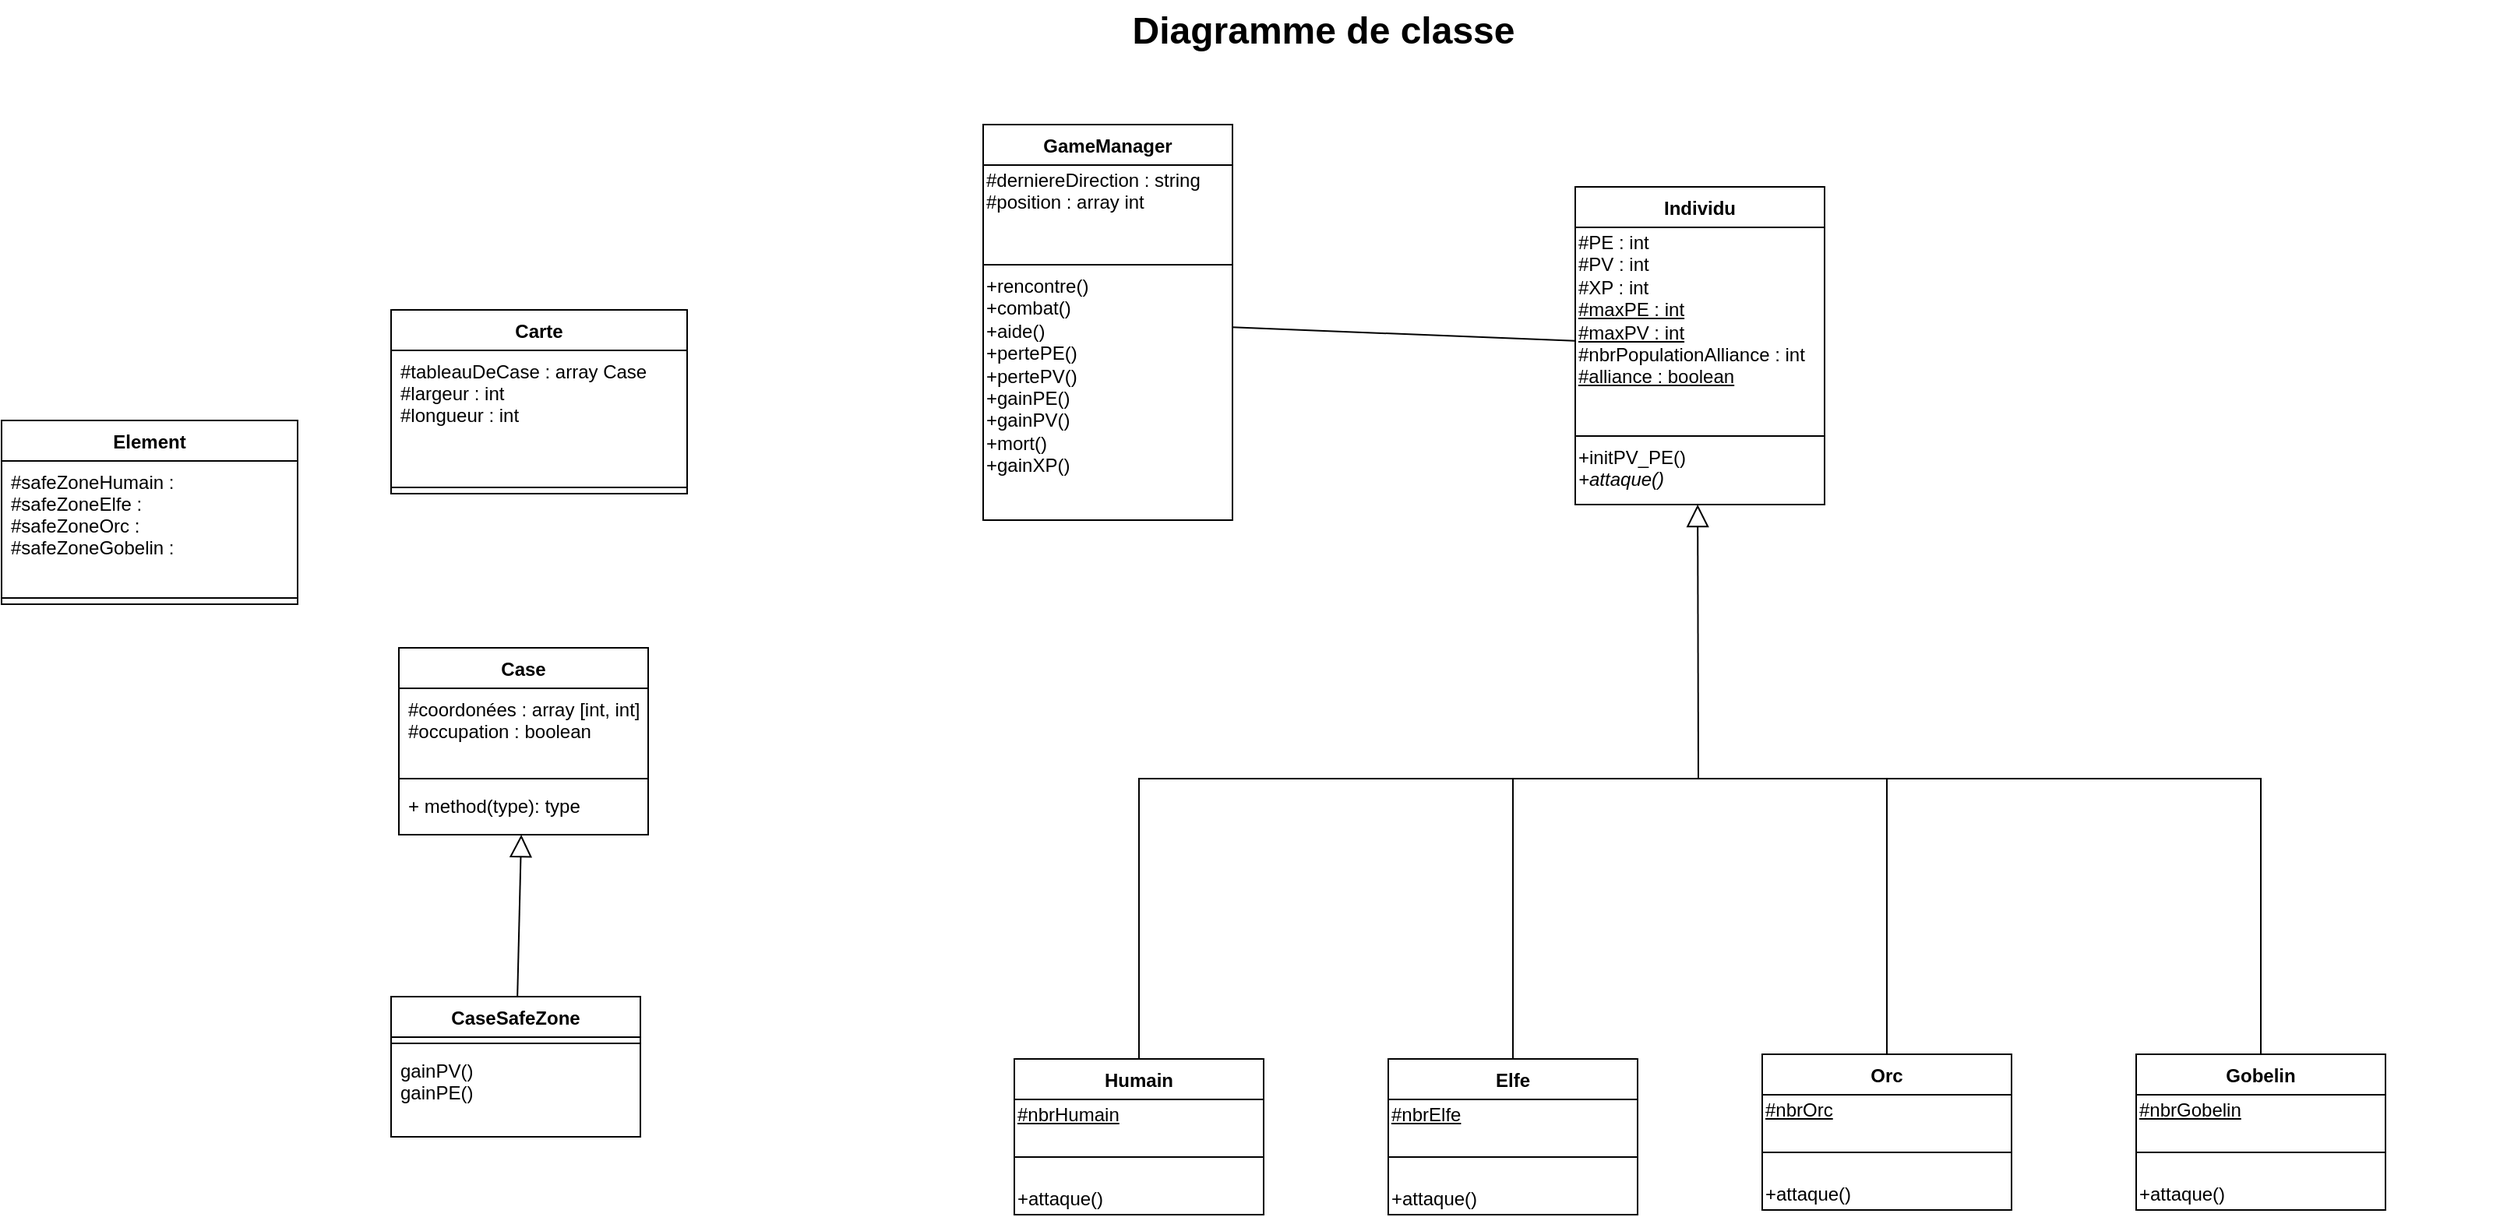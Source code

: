 <mxfile version="12.1.3" type="device" pages="1"><diagram name="Page-1" id="929967ad-93f9-6ef4-fab6-5d389245f69c"><mxGraphModel dx="1463" dy="770" grid="1" gridSize="10" guides="1" tooltips="1" connect="1" arrows="1" fold="1" page="1" pageScale="1.5" pageWidth="1169" pageHeight="826" background="none" math="0" shadow="0"><root><mxCell id="0" style=";html=1;"/><mxCell id="1" style=";html=1;" parent="0"/><mxCell id="1672d66443f91eb5-23" value="Diagramme de classe" style="text;strokeColor=none;fillColor=none;html=1;fontSize=24;fontStyle=1;verticalAlign=middle;align=center;" parent="1" vertex="1"><mxGeometry x="162.5" width="1510" height="40" as="geometry"/></mxCell><mxCell id="Tk8f5tvw-eM4Rj0d3qe4-3" value="Individu" style="swimlane;fontStyle=1;align=center;verticalAlign=top;childLayout=stackLayout;horizontal=1;startSize=26;horizontalStack=0;resizeParent=1;resizeParentMax=0;resizeLast=0;collapsible=1;marginBottom=0;" parent="1" vertex="1"><mxGeometry x="1080" y="120" width="160" height="204" as="geometry"><mxRectangle x="1240" y="92" width="70" height="26" as="alternateBounds"/></mxGeometry></mxCell><mxCell id="zcewr-w9DuODf0FqHXMF-15" value="#PE : int&lt;br&gt;#PV : int&lt;br&gt;#XP : int&lt;br&gt;&lt;u&gt;#maxPE : int&lt;/u&gt;&lt;br&gt;&lt;u&gt;#maxPV : int&lt;/u&gt;&lt;br&gt;#nbrPopulationAlliance : int&lt;br&gt;&lt;u&gt;#alliance : boolean&lt;/u&gt;&lt;div&gt;&lt;br&gt;&lt;/div&gt;&lt;div&gt;&lt;br&gt;&lt;/div&gt;" style="text;html=1;resizable=0;points=[];autosize=1;align=left;verticalAlign=top;spacingTop=-4;" vertex="1" parent="Tk8f5tvw-eM4Rj0d3qe4-3"><mxGeometry y="26" width="160" height="130" as="geometry"/></mxCell><mxCell id="Tk8f5tvw-eM4Rj0d3qe4-5" value="" style="line;strokeWidth=1;fillColor=none;align=left;verticalAlign=middle;spacingTop=-1;spacingLeft=3;spacingRight=3;rotatable=0;labelPosition=right;points=[];portConstraint=eastwest;" parent="Tk8f5tvw-eM4Rj0d3qe4-3" vertex="1"><mxGeometry y="156" width="160" height="8" as="geometry"/></mxCell><mxCell id="zcewr-w9DuODf0FqHXMF-8" value="+initPV_PE()&lt;div&gt;&lt;i&gt;+attaque()&lt;/i&gt;&lt;/div&gt;&lt;div&gt;&lt;i&gt;&lt;/i&gt;&lt;br&gt;&lt;/div&gt;" style="text;html=1;resizable=0;points=[];autosize=1;align=left;verticalAlign=top;spacingTop=-4;" vertex="1" parent="Tk8f5tvw-eM4Rj0d3qe4-3"><mxGeometry y="164" width="160" height="40" as="geometry"/></mxCell><mxCell id="Tk8f5tvw-eM4Rj0d3qe4-35" value="" style="edgeStyle=elbowEdgeStyle;html=1;elbow=vertical;verticalAlign=bottom;endArrow=none;rounded=0;entryX=0.5;entryY=0;entryDx=0;entryDy=0;" parent="1" target="Tk8f5tvw-eM4Rj0d3qe4-50" edge="1"><mxGeometry x="1" relative="1" as="geometry"><mxPoint x="990" y="601" as="targetPoint"/><mxPoint x="1040" y="500" as="sourcePoint"/><Array as="points"/></mxGeometry></mxCell><mxCell id="Tk8f5tvw-eM4Rj0d3qe4-36" value="" style="edgeStyle=elbowEdgeStyle;html=1;elbow=vertical;verticalAlign=bottom;endArrow=none;rounded=0;entryX=0.5;entryY=0;entryDx=0;entryDy=0;" parent="1" target="Tk8f5tvw-eM4Rj0d3qe4-46" edge="1"><mxGeometry x="1" relative="1" as="geometry"><mxPoint x="850" y="601" as="targetPoint"/><mxPoint x="1160" y="500" as="sourcePoint"/><Array as="points"><mxPoint x="920" y="500"/><mxPoint x="860" y="500"/><mxPoint x="860" y="500"/><mxPoint x="860" y="360"/></Array></mxGeometry></mxCell><mxCell id="Tk8f5tvw-eM4Rj0d3qe4-43" value="" style="edgeStyle=elbowEdgeStyle;html=1;elbow=vertical;verticalAlign=bottom;endArrow=none;rounded=0;entryX=0.5;entryY=0;entryDx=0;entryDy=0;" parent="1" edge="1" target="Tk8f5tvw-eM4Rj0d3qe4-58"><mxGeometry x="1" relative="1" as="geometry"><mxPoint x="1532.5" y="594.5" as="targetPoint"/><mxPoint x="1160" y="500" as="sourcePoint"/><Array as="points"><mxPoint x="1340" y="500"/></Array></mxGeometry></mxCell><mxCell id="Tk8f5tvw-eM4Rj0d3qe4-44" value="" style="edgeStyle=elbowEdgeStyle;html=1;elbow=vertical;verticalAlign=bottom;endArrow=none;rounded=0;entryX=0.5;entryY=0;entryDx=0;entryDy=0;" parent="1" target="Tk8f5tvw-eM4Rj0d3qe4-54" edge="1"><mxGeometry x="1" relative="1" as="geometry"><mxPoint x="1330" y="604.5" as="targetPoint"/><mxPoint x="1280" y="500" as="sourcePoint"/><Array as="points"/></mxGeometry></mxCell><mxCell id="Tk8f5tvw-eM4Rj0d3qe4-46" value="Humain" style="swimlane;fontStyle=1;align=center;verticalAlign=top;childLayout=stackLayout;horizontal=1;startSize=26;horizontalStack=0;resizeParent=1;resizeParentMax=0;resizeLast=0;collapsible=1;marginBottom=0;" parent="1" vertex="1"><mxGeometry x="720" y="680" width="160" height="100" as="geometry"/></mxCell><mxCell id="zcewr-w9DuODf0FqHXMF-27" value="&lt;div&gt;&lt;u&gt;#nbrHumain&lt;/u&gt;&lt;/div&gt;" style="text;html=1;resizable=0;points=[];autosize=1;align=left;verticalAlign=top;spacingTop=-4;" vertex="1" parent="Tk8f5tvw-eM4Rj0d3qe4-46"><mxGeometry y="26" width="160" height="20" as="geometry"/></mxCell><mxCell id="Tk8f5tvw-eM4Rj0d3qe4-48" value="" style="line;strokeWidth=1;fillColor=none;align=left;verticalAlign=middle;spacingTop=-1;spacingLeft=3;spacingRight=3;rotatable=0;labelPosition=right;points=[];portConstraint=eastwest;" parent="Tk8f5tvw-eM4Rj0d3qe4-46" vertex="1"><mxGeometry y="46" width="160" height="34" as="geometry"/></mxCell><mxCell id="zcewr-w9DuODf0FqHXMF-4" value="+attaque()" style="text;html=1;resizable=0;points=[];autosize=1;align=left;verticalAlign=top;spacingTop=-4;" vertex="1" parent="Tk8f5tvw-eM4Rj0d3qe4-46"><mxGeometry y="80" width="160" height="20" as="geometry"/></mxCell><mxCell id="Tk8f5tvw-eM4Rj0d3qe4-50" value="Elfe" style="swimlane;fontStyle=1;align=center;verticalAlign=top;childLayout=stackLayout;horizontal=1;startSize=26;horizontalStack=0;resizeParent=1;resizeParentMax=0;resizeLast=0;collapsible=1;marginBottom=0;" parent="1" vertex="1"><mxGeometry x="960" y="680" width="160" height="100" as="geometry"/></mxCell><mxCell id="zcewr-w9DuODf0FqHXMF-29" value="&lt;u&gt;#nbrElfe&lt;/u&gt;" style="text;html=1;resizable=0;points=[];autosize=1;align=left;verticalAlign=top;spacingTop=-4;" vertex="1" parent="Tk8f5tvw-eM4Rj0d3qe4-50"><mxGeometry y="26" width="160" height="20" as="geometry"/></mxCell><mxCell id="Tk8f5tvw-eM4Rj0d3qe4-52" value="" style="line;strokeWidth=1;fillColor=none;align=left;verticalAlign=middle;spacingTop=-1;spacingLeft=3;spacingRight=3;rotatable=0;labelPosition=right;points=[];portConstraint=eastwest;" parent="Tk8f5tvw-eM4Rj0d3qe4-50" vertex="1"><mxGeometry y="46" width="160" height="34" as="geometry"/></mxCell><mxCell id="zcewr-w9DuODf0FqHXMF-5" value="+attaque()" style="text;html=1;resizable=0;points=[];autosize=1;align=left;verticalAlign=top;spacingTop=-4;" vertex="1" parent="Tk8f5tvw-eM4Rj0d3qe4-50"><mxGeometry y="80" width="160" height="20" as="geometry"/></mxCell><mxCell id="Tk8f5tvw-eM4Rj0d3qe4-54" value="Orc" style="swimlane;fontStyle=1;align=center;verticalAlign=top;childLayout=stackLayout;horizontal=1;startSize=26;horizontalStack=0;resizeParent=1;resizeParentMax=0;resizeLast=0;collapsible=1;marginBottom=0;" parent="1" vertex="1"><mxGeometry x="1200" y="677" width="160" height="100" as="geometry"/></mxCell><mxCell id="zcewr-w9DuODf0FqHXMF-30" value="&lt;u&gt;#nbrOrc&lt;/u&gt;" style="text;html=1;resizable=0;points=[];autosize=1;align=left;verticalAlign=top;spacingTop=-4;" vertex="1" parent="Tk8f5tvw-eM4Rj0d3qe4-54"><mxGeometry y="26" width="160" height="20" as="geometry"/></mxCell><mxCell id="Tk8f5tvw-eM4Rj0d3qe4-56" value="" style="line;strokeWidth=1;fillColor=none;align=left;verticalAlign=middle;spacingTop=-1;spacingLeft=3;spacingRight=3;rotatable=0;labelPosition=right;points=[];portConstraint=eastwest;" parent="Tk8f5tvw-eM4Rj0d3qe4-54" vertex="1"><mxGeometry y="46" width="160" height="34" as="geometry"/></mxCell><mxCell id="zcewr-w9DuODf0FqHXMF-6" value="+attaque()" style="text;html=1;resizable=0;points=[];autosize=1;align=left;verticalAlign=top;spacingTop=-4;" vertex="1" parent="Tk8f5tvw-eM4Rj0d3qe4-54"><mxGeometry y="80" width="160" height="20" as="geometry"/></mxCell><mxCell id="Tk8f5tvw-eM4Rj0d3qe4-58" value="Gobelin" style="swimlane;fontStyle=1;align=center;verticalAlign=top;childLayout=stackLayout;horizontal=1;startSize=26;horizontalStack=0;resizeParent=1;resizeParentMax=0;resizeLast=0;collapsible=1;marginBottom=0;" parent="1" vertex="1"><mxGeometry x="1440" y="677" width="160" height="100" as="geometry"/></mxCell><mxCell id="zcewr-w9DuODf0FqHXMF-31" value="&lt;u&gt;#nbrGobelin&lt;/u&gt;" style="text;html=1;resizable=0;points=[];autosize=1;align=left;verticalAlign=top;spacingTop=-4;" vertex="1" parent="Tk8f5tvw-eM4Rj0d3qe4-58"><mxGeometry y="26" width="160" height="20" as="geometry"/></mxCell><mxCell id="Tk8f5tvw-eM4Rj0d3qe4-60" value="" style="line;strokeWidth=1;fillColor=none;align=left;verticalAlign=middle;spacingTop=-1;spacingLeft=3;spacingRight=3;rotatable=0;labelPosition=right;points=[];portConstraint=eastwest;" parent="Tk8f5tvw-eM4Rj0d3qe4-58" vertex="1"><mxGeometry y="46" width="160" height="34" as="geometry"/></mxCell><mxCell id="zcewr-w9DuODf0FqHXMF-7" value="+attaque()" style="text;html=1;resizable=0;points=[];autosize=1;align=left;verticalAlign=top;spacingTop=-4;" vertex="1" parent="Tk8f5tvw-eM4Rj0d3qe4-58"><mxGeometry y="80" width="160" height="20" as="geometry"/></mxCell><mxCell id="Tk8f5tvw-eM4Rj0d3qe4-62" value="Element" style="swimlane;fontStyle=1;align=center;verticalAlign=top;childLayout=stackLayout;horizontal=1;startSize=26;horizontalStack=0;resizeParent=1;resizeParentMax=0;resizeLast=0;collapsible=1;marginBottom=0;" parent="1" vertex="1"><mxGeometry x="70" y="270" width="190" height="118" as="geometry"/></mxCell><mxCell id="Tk8f5tvw-eM4Rj0d3qe4-63" value="#safeZoneHumain : &#xA;#safeZoneElfe : &#xA;#safeZoneOrc : &#xA;#safeZoneGobelin :&#xA;" style="text;strokeColor=none;fillColor=none;align=left;verticalAlign=top;spacingLeft=4;spacingRight=4;overflow=hidden;rotatable=0;points=[[0,0.5],[1,0.5]];portConstraint=eastwest;" parent="Tk8f5tvw-eM4Rj0d3qe4-62" vertex="1"><mxGeometry y="26" width="190" height="84" as="geometry"/></mxCell><mxCell id="Tk8f5tvw-eM4Rj0d3qe4-64" value="" style="line;strokeWidth=1;fillColor=none;align=left;verticalAlign=middle;spacingTop=-1;spacingLeft=3;spacingRight=3;rotatable=0;labelPosition=right;points=[];portConstraint=eastwest;" parent="Tk8f5tvw-eM4Rj0d3qe4-62" vertex="1"><mxGeometry y="110" width="190" height="8" as="geometry"/></mxCell><mxCell id="Tk8f5tvw-eM4Rj0d3qe4-66" value="Case" style="swimlane;fontStyle=1;align=center;verticalAlign=top;childLayout=stackLayout;horizontal=1;startSize=26;horizontalStack=0;resizeParent=1;resizeParentMax=0;resizeLast=0;collapsible=1;marginBottom=0;" parent="1" vertex="1"><mxGeometry x="325" y="416" width="160" height="120" as="geometry"/></mxCell><mxCell id="Tk8f5tvw-eM4Rj0d3qe4-67" value="#coordonées : array [int, int]&#xA;#occupation : boolean&#xA;" style="text;strokeColor=none;fillColor=none;align=left;verticalAlign=top;spacingLeft=4;spacingRight=4;overflow=hidden;rotatable=0;points=[[0,0.5],[1,0.5]];portConstraint=eastwest;" parent="Tk8f5tvw-eM4Rj0d3qe4-66" vertex="1"><mxGeometry y="26" width="160" height="54" as="geometry"/></mxCell><mxCell id="Tk8f5tvw-eM4Rj0d3qe4-68" value="" style="line;strokeWidth=1;fillColor=none;align=left;verticalAlign=middle;spacingTop=-1;spacingLeft=3;spacingRight=3;rotatable=0;labelPosition=right;points=[];portConstraint=eastwest;" parent="Tk8f5tvw-eM4Rj0d3qe4-66" vertex="1"><mxGeometry y="80" width="160" height="8" as="geometry"/></mxCell><mxCell id="Tk8f5tvw-eM4Rj0d3qe4-69" value="+ method(type): type" style="text;strokeColor=none;fillColor=none;align=left;verticalAlign=top;spacingLeft=4;spacingRight=4;overflow=hidden;rotatable=0;points=[[0,0.5],[1,0.5]];portConstraint=eastwest;" parent="Tk8f5tvw-eM4Rj0d3qe4-66" vertex="1"><mxGeometry y="88" width="160" height="32" as="geometry"/></mxCell><mxCell id="Tk8f5tvw-eM4Rj0d3qe4-70" value="CaseSafeZone" style="swimlane;fontStyle=1;align=center;verticalAlign=top;childLayout=stackLayout;horizontal=1;startSize=26;horizontalStack=0;resizeParent=1;resizeParentMax=0;resizeLast=0;collapsible=1;marginBottom=0;" parent="1" vertex="1"><mxGeometry x="320" y="640" width="160" height="90" as="geometry"/></mxCell><mxCell id="Tk8f5tvw-eM4Rj0d3qe4-72" value="" style="line;strokeWidth=1;fillColor=none;align=left;verticalAlign=middle;spacingTop=-1;spacingLeft=3;spacingRight=3;rotatable=0;labelPosition=right;points=[];portConstraint=eastwest;" parent="Tk8f5tvw-eM4Rj0d3qe4-70" vertex="1"><mxGeometry y="26" width="160" height="8" as="geometry"/></mxCell><mxCell id="Tk8f5tvw-eM4Rj0d3qe4-73" value="gainPV()&#xA;gainPE()&#xA;" style="text;strokeColor=none;fillColor=none;align=left;verticalAlign=top;spacingLeft=4;spacingRight=4;overflow=hidden;rotatable=0;points=[[0,0.5],[1,0.5]];portConstraint=eastwest;" parent="Tk8f5tvw-eM4Rj0d3qe4-70" vertex="1"><mxGeometry y="34" width="160" height="56" as="geometry"/></mxCell><mxCell id="Tk8f5tvw-eM4Rj0d3qe4-74" value="" style="edgeStyle=none;html=1;endSize=12;endArrow=block;endFill=0;" parent="1" source="Tk8f5tvw-eM4Rj0d3qe4-70" target="Tk8f5tvw-eM4Rj0d3qe4-66" edge="1"><mxGeometry width="160" relative="1" as="geometry"><mxPoint x="120" y="910" as="sourcePoint"/><mxPoint x="280" y="910" as="targetPoint"/></mxGeometry></mxCell><mxCell id="WBiNGYrjvwfBC1fkdhtN-1" value="Carte" style="swimlane;fontStyle=1;align=center;verticalAlign=top;childLayout=stackLayout;horizontal=1;startSize=26;horizontalStack=0;resizeParent=1;resizeParentMax=0;resizeLast=0;collapsible=1;marginBottom=0;" parent="1" vertex="1"><mxGeometry x="320" y="199" width="190" height="118" as="geometry"/></mxCell><mxCell id="WBiNGYrjvwfBC1fkdhtN-2" value="#tableauDeCase : array Case&#xA;#largeur : int&#xA;#longueur : int&#xA;" style="text;strokeColor=none;fillColor=none;align=left;verticalAlign=top;spacingLeft=4;spacingRight=4;overflow=hidden;rotatable=0;points=[[0,0.5],[1,0.5]];portConstraint=eastwest;" parent="WBiNGYrjvwfBC1fkdhtN-1" vertex="1"><mxGeometry y="26" width="190" height="84" as="geometry"/></mxCell><mxCell id="WBiNGYrjvwfBC1fkdhtN-3" value="" style="line;strokeWidth=1;fillColor=none;align=left;verticalAlign=middle;spacingTop=-1;spacingLeft=3;spacingRight=3;rotatable=0;labelPosition=right;points=[];portConstraint=eastwest;" parent="WBiNGYrjvwfBC1fkdhtN-1" vertex="1"><mxGeometry y="110" width="190" height="8" as="geometry"/></mxCell><mxCell id="zcewr-w9DuODf0FqHXMF-19" value="" style="edgeStyle=none;html=1;endArrow=block;endFill=0;endSize=12;verticalAlign=bottom;entryX=0.491;entryY=1.001;entryDx=0;entryDy=0;entryPerimeter=0;" edge="1" parent="1" target="zcewr-w9DuODf0FqHXMF-8"><mxGeometry width="160" relative="1" as="geometry"><mxPoint x="1159" y="500" as="sourcePoint"/><mxPoint x="1000" y="560" as="targetPoint"/></mxGeometry></mxCell><mxCell id="zcewr-w9DuODf0FqHXMF-20" value="GameManager" style="swimlane;fontStyle=1;align=center;verticalAlign=top;childLayout=stackLayout;horizontal=1;startSize=26;horizontalStack=0;resizeParent=1;resizeParentMax=0;resizeLast=0;collapsible=1;marginBottom=0;" vertex="1" parent="1"><mxGeometry x="700" y="80" width="160" height="254" as="geometry"><mxRectangle x="1240" y="92" width="70" height="26" as="alternateBounds"/></mxGeometry></mxCell><mxCell id="zcewr-w9DuODf0FqHXMF-21" value="#derniereDirection : string&lt;br&gt;#position : array int&lt;br&gt;&lt;div&gt;&lt;br&gt;&lt;/div&gt;&lt;div&gt;&lt;br&gt;&lt;/div&gt;" style="text;html=1;resizable=0;points=[];autosize=1;align=left;verticalAlign=top;spacingTop=-4;" vertex="1" parent="zcewr-w9DuODf0FqHXMF-20"><mxGeometry y="26" width="160" height="60" as="geometry"/></mxCell><mxCell id="zcewr-w9DuODf0FqHXMF-22" value="" style="line;strokeWidth=1;fillColor=none;align=left;verticalAlign=middle;spacingTop=-1;spacingLeft=3;spacingRight=3;rotatable=0;labelPosition=right;points=[];portConstraint=eastwest;" vertex="1" parent="zcewr-w9DuODf0FqHXMF-20"><mxGeometry y="86" width="160" height="8" as="geometry"/></mxCell><mxCell id="zcewr-w9DuODf0FqHXMF-23" value="+rencontre()&lt;br&gt;+combat()&lt;br&gt;+aide()&lt;br&gt;+pertePE()&lt;br&gt;+pertePV()&lt;br&gt;+gainPE()&lt;br&gt;+gainPV()&lt;br&gt;+mort()&lt;br&gt;+gainXP()&lt;br&gt;&lt;div&gt;&lt;br&gt;&lt;/div&gt;&lt;div&gt;&lt;br&gt;&lt;/div&gt;" style="text;html=1;resizable=0;points=[];autosize=1;align=left;verticalAlign=top;spacingTop=-4;" vertex="1" parent="zcewr-w9DuODf0FqHXMF-20"><mxGeometry y="94" width="160" height="160" as="geometry"/></mxCell><mxCell id="zcewr-w9DuODf0FqHXMF-25" value="" style="endArrow=none;html=1;" edge="1" parent="1" source="zcewr-w9DuODf0FqHXMF-20" target="Tk8f5tvw-eM4Rj0d3qe4-3"><mxGeometry width="50" height="50" relative="1" as="geometry"><mxPoint x="950" y="160" as="sourcePoint"/><mxPoint x="1000" y="110" as="targetPoint"/></mxGeometry></mxCell></root></mxGraphModel></diagram></mxfile>
